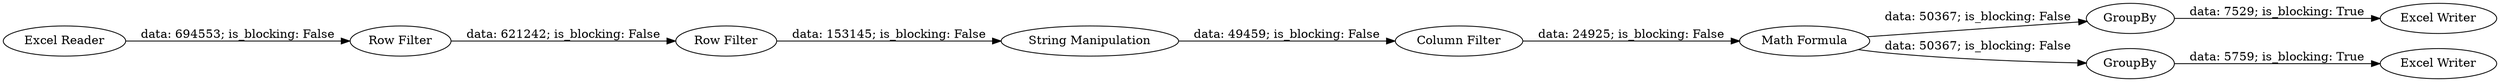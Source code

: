 digraph {
	"-8972934159995942835_6" [label="Math Formula"]
	"-8972934159995942835_5" [label="Column Filter"]
	"-8972934159995942835_7" [label=GroupBy]
	"-8972934159995942835_9" [label="Excel Writer"]
	"-8972934159995942835_3" [label="Row Filter"]
	"-8972934159995942835_2" [label="Row Filter"]
	"-8972934159995942835_8" [label=GroupBy]
	"-8972934159995942835_4" [label="String Manipulation"]
	"-8972934159995942835_1" [label="Excel Reader"]
	"-8972934159995942835_10" [label="Excel Writer"]
	"-8972934159995942835_6" -> "-8972934159995942835_8" [label="data: 50367; is_blocking: False"]
	"-8972934159995942835_3" -> "-8972934159995942835_4" [label="data: 153145; is_blocking: False"]
	"-8972934159995942835_1" -> "-8972934159995942835_2" [label="data: 694553; is_blocking: False"]
	"-8972934159995942835_5" -> "-8972934159995942835_6" [label="data: 24925; is_blocking: False"]
	"-8972934159995942835_8" -> "-8972934159995942835_10" [label="data: 5759; is_blocking: True"]
	"-8972934159995942835_2" -> "-8972934159995942835_3" [label="data: 621242; is_blocking: False"]
	"-8972934159995942835_4" -> "-8972934159995942835_5" [label="data: 49459; is_blocking: False"]
	"-8972934159995942835_7" -> "-8972934159995942835_9" [label="data: 7529; is_blocking: True"]
	"-8972934159995942835_6" -> "-8972934159995942835_7" [label="data: 50367; is_blocking: False"]
	rankdir=LR
}
